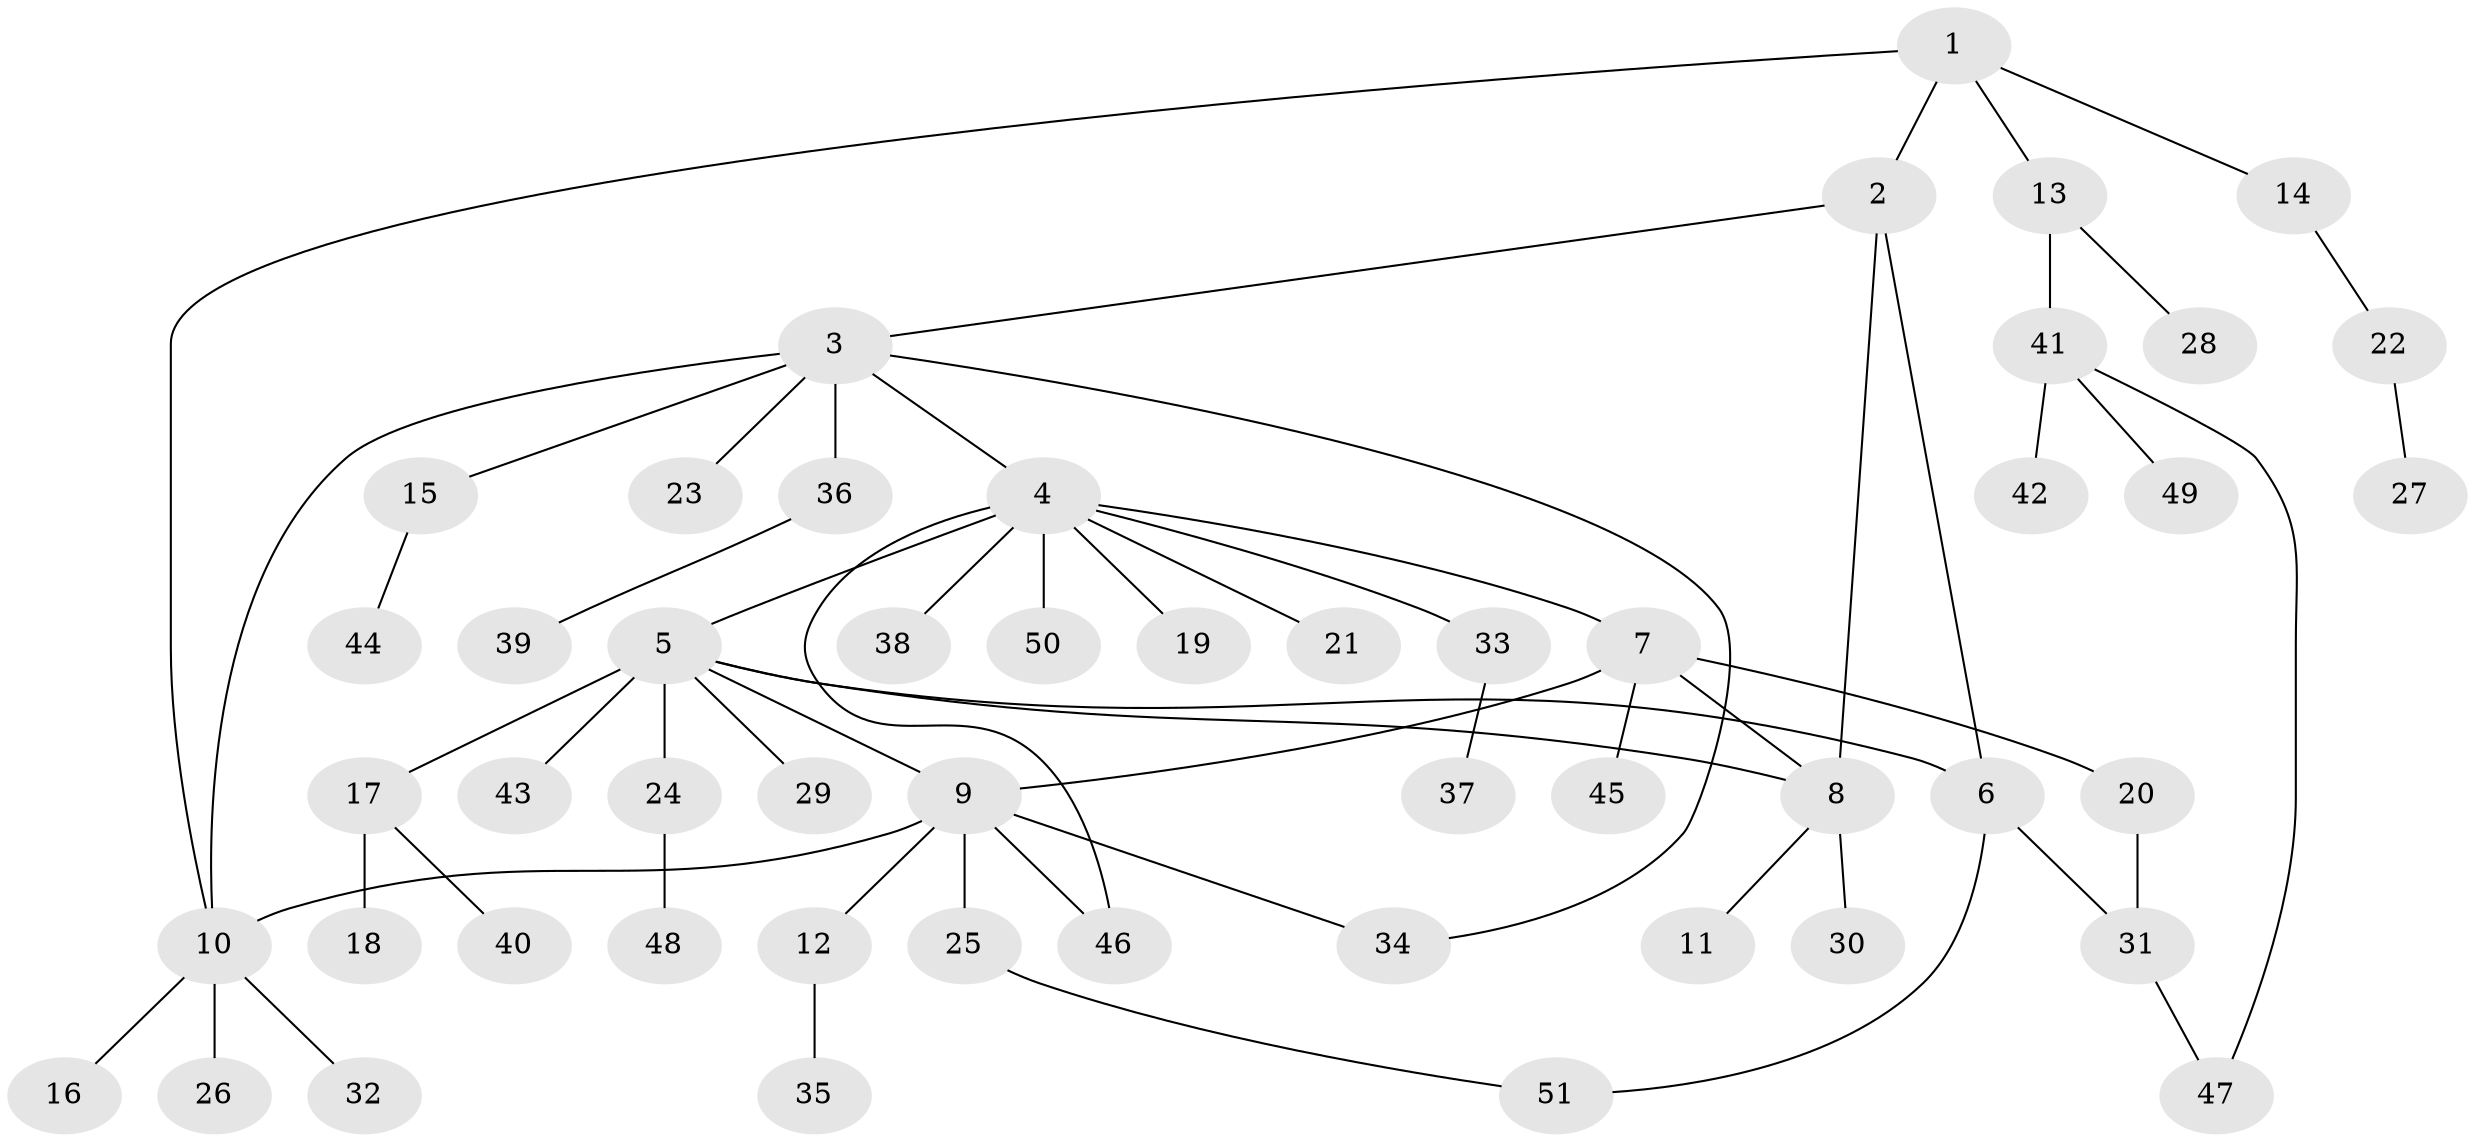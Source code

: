 // Generated by graph-tools (version 1.1) at 2025/26/03/09/25 03:26:49]
// undirected, 51 vertices, 61 edges
graph export_dot {
graph [start="1"]
  node [color=gray90,style=filled];
  1;
  2;
  3;
  4;
  5;
  6;
  7;
  8;
  9;
  10;
  11;
  12;
  13;
  14;
  15;
  16;
  17;
  18;
  19;
  20;
  21;
  22;
  23;
  24;
  25;
  26;
  27;
  28;
  29;
  30;
  31;
  32;
  33;
  34;
  35;
  36;
  37;
  38;
  39;
  40;
  41;
  42;
  43;
  44;
  45;
  46;
  47;
  48;
  49;
  50;
  51;
  1 -- 2;
  1 -- 10;
  1 -- 13;
  1 -- 14;
  2 -- 3;
  2 -- 6;
  2 -- 8;
  3 -- 4;
  3 -- 10;
  3 -- 15;
  3 -- 23;
  3 -- 34;
  3 -- 36;
  4 -- 5;
  4 -- 7;
  4 -- 19;
  4 -- 21;
  4 -- 33;
  4 -- 38;
  4 -- 46;
  4 -- 50;
  5 -- 6;
  5 -- 8;
  5 -- 9;
  5 -- 17;
  5 -- 24;
  5 -- 29;
  5 -- 43;
  6 -- 31;
  6 -- 51;
  7 -- 8;
  7 -- 9;
  7 -- 20;
  7 -- 45;
  8 -- 11;
  8 -- 30;
  9 -- 10;
  9 -- 12;
  9 -- 25;
  9 -- 34;
  9 -- 46;
  10 -- 16;
  10 -- 26;
  10 -- 32;
  12 -- 35;
  13 -- 28;
  13 -- 41;
  14 -- 22;
  15 -- 44;
  17 -- 18;
  17 -- 40;
  20 -- 31;
  22 -- 27;
  24 -- 48;
  25 -- 51;
  31 -- 47;
  33 -- 37;
  36 -- 39;
  41 -- 42;
  41 -- 47;
  41 -- 49;
}
